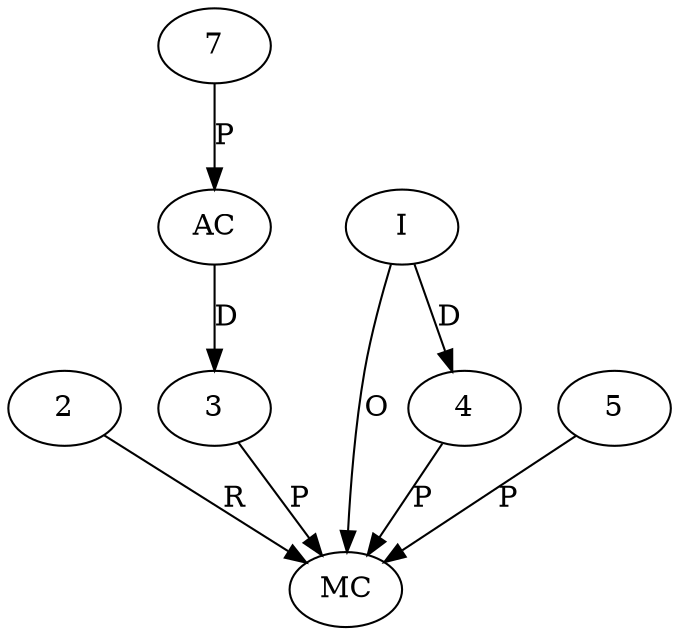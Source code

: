 digraph "AUG" {

  1 [ label="MC" s="add()" t="DateTimeField" l="253" ];
  2 [ t="OffsetDateTimeField" n="field" ];
  3 [ t="int" v="33" ];
  4 [ t="int[]" n="values" ];
  5 [ t="int[]" n="values" ];
  6 [ label="AC" t="int" l="251" ];
  7 [ t="int" v="0" ];
  8 [ label="I" t="TimeOfDay" l="253" ];
  8 -> 1 [ label="O" ];
  5 -> 1 [ label="P" ];
  2 -> 1 [ label="R" ];
  4 -> 1 [ label="P" ];
  3 -> 1 [ label="P" ];
  6 -> 3 [ label="D" ];
  8 -> 4 [ label="D" ];
  7 -> 6 [ label="P" ];
}
